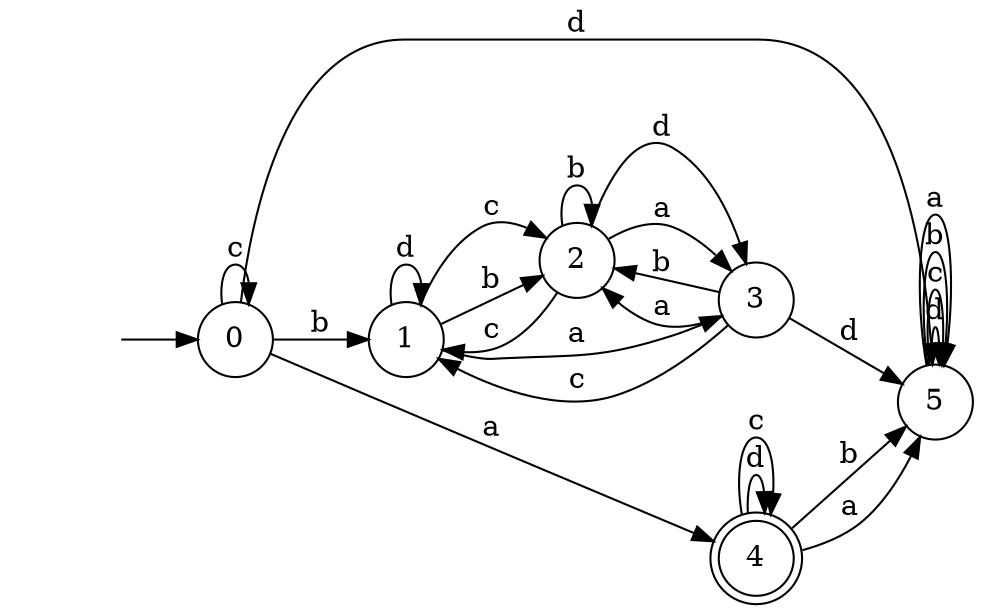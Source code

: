 digraph {
  rankdir=LR;
  0 [label="0", shape = circle];
  0 -> 5 [label="d"];
  0 -> 0 [label="c"];
  0 -> 1 [label="b"];
  0 -> 4 [label="a"];
  1 [label="1", shape = circle];
  1 -> 1 [label="d"];
  1 -> 2 [label="c"];
  1 -> 2 [label="b"];
  1 -> 3 [label="a"];
  2 [label="2", shape = circle];
  2 -> 3 [label="d"];
  2 -> 1 [label="c"];
  2 -> 2 [label="b"];
  2 -> 3 [label="a"];
  3 [label="3", shape = circle];
  3 -> 5 [label="d"];
  3 -> 1 [label="c"];
  3 -> 2 [label="b"];
  3 -> 2 [label="a"];
  4 [label="4", shape = doublecircle];
  4 -> 4 [label="d"];
  4 -> 4 [label="c"];
  4 -> 5 [label="b"];
  4 -> 5 [label="a"];
  5 [label="5", shape = circle];
  5 -> 5 [label="d"];
  5 -> 5 [label="c"];
  5 -> 5 [label="b"];
  5 -> 5 [label="a"];
  6 [label="", shape = plaintext];
  6 -> 0 [label=""];
}
